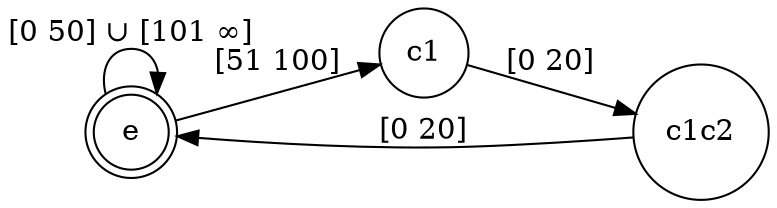 digraph finite_state_machine {
	rankdir=LR;
	size="8,5"
	node [shape = doublecircle]; e ;
	node [shape = circle];
	e -> e [ label = "[0 50] ∪ [101 ∞]" ];
	e -> c1 [ label = "[51 100]" ];
	c1 -> c1c2 [ label = "[0 20]"];
	c1c2 -> e [ label = "[0 20]"];
}

